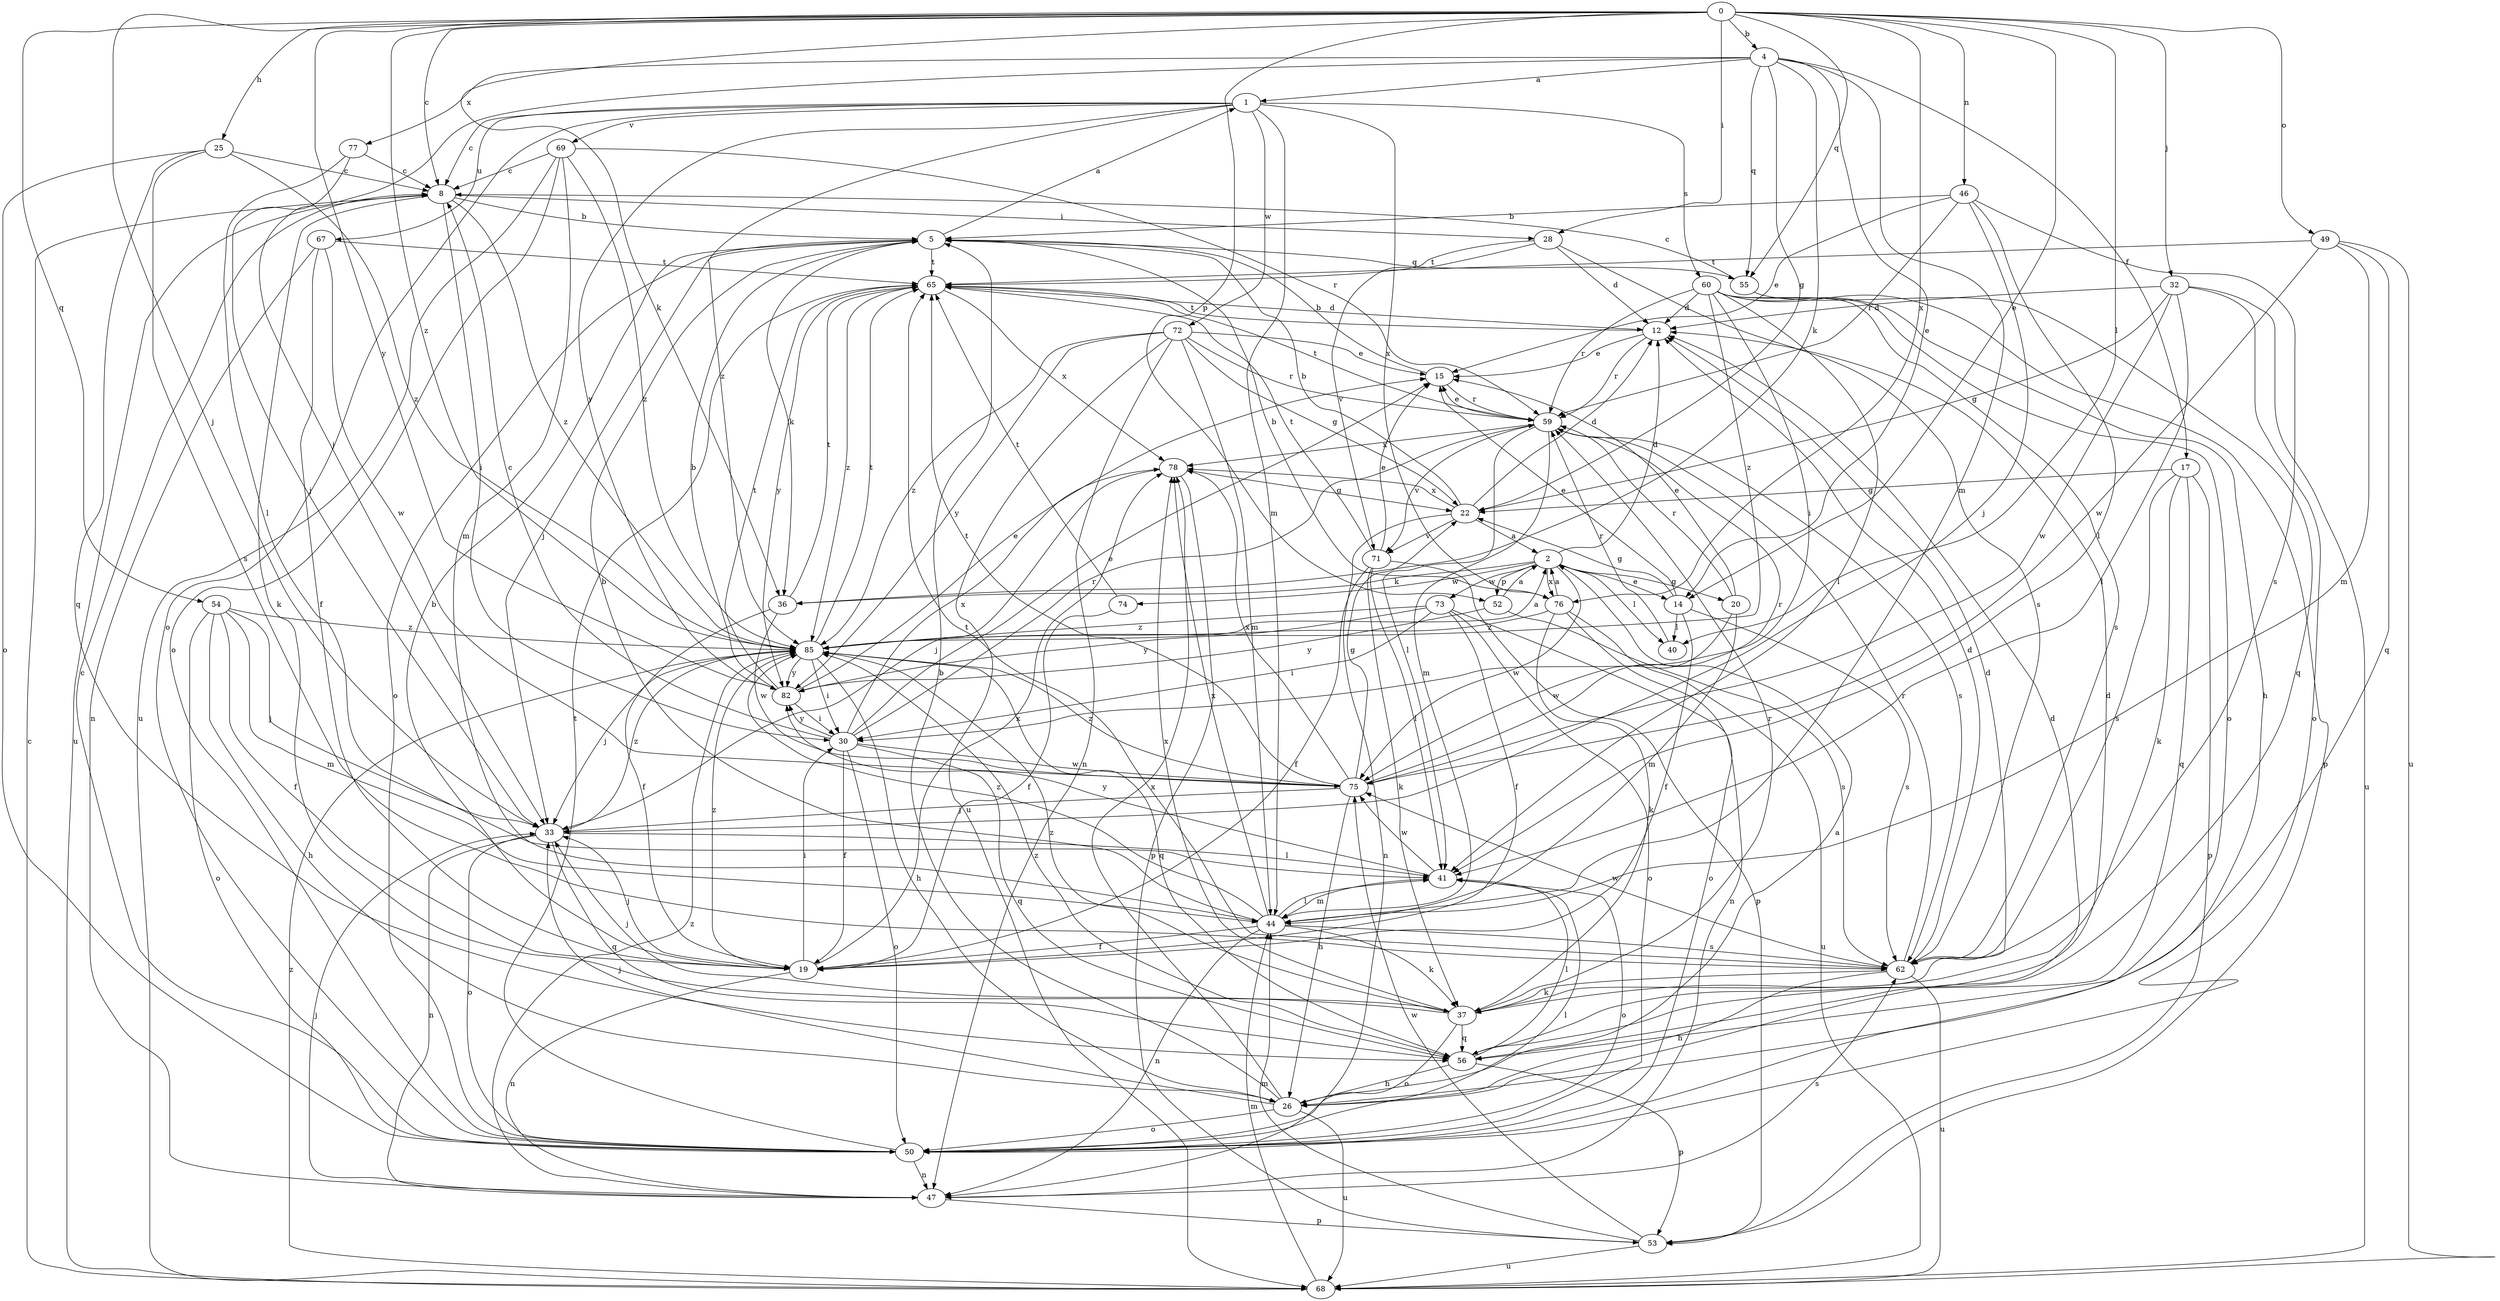 strict digraph  {
0;
1;
2;
4;
5;
8;
12;
14;
15;
17;
19;
20;
22;
25;
26;
28;
30;
32;
33;
36;
37;
40;
41;
44;
46;
47;
49;
50;
52;
53;
54;
55;
56;
59;
60;
62;
65;
67;
68;
69;
71;
72;
73;
74;
75;
76;
77;
78;
82;
85;
0 -> 4  [label=b];
0 -> 8  [label=c];
0 -> 14  [label=e];
0 -> 25  [label=h];
0 -> 28  [label=i];
0 -> 32  [label=j];
0 -> 33  [label=j];
0 -> 36  [label=k];
0 -> 40  [label=l];
0 -> 46  [label=n];
0 -> 49  [label=o];
0 -> 52  [label=p];
0 -> 54  [label=q];
0 -> 55  [label=q];
0 -> 76  [label=x];
0 -> 82  [label=y];
0 -> 85  [label=z];
1 -> 8  [label=c];
1 -> 44  [label=m];
1 -> 50  [label=o];
1 -> 60  [label=s];
1 -> 67  [label=u];
1 -> 69  [label=v];
1 -> 72  [label=w];
1 -> 76  [label=x];
1 -> 82  [label=y];
1 -> 85  [label=z];
2 -> 12  [label=d];
2 -> 14  [label=e];
2 -> 20  [label=g];
2 -> 36  [label=k];
2 -> 40  [label=l];
2 -> 52  [label=p];
2 -> 73  [label=w];
2 -> 74  [label=w];
2 -> 75  [label=w];
2 -> 76  [label=x];
4 -> 1  [label=a];
4 -> 14  [label=e];
4 -> 17  [label=f];
4 -> 22  [label=g];
4 -> 33  [label=j];
4 -> 36  [label=k];
4 -> 44  [label=m];
4 -> 55  [label=q];
4 -> 77  [label=x];
5 -> 1  [label=a];
5 -> 33  [label=j];
5 -> 36  [label=k];
5 -> 50  [label=o];
5 -> 55  [label=q];
5 -> 65  [label=t];
8 -> 5  [label=b];
8 -> 28  [label=i];
8 -> 30  [label=i];
8 -> 37  [label=k];
8 -> 68  [label=u];
8 -> 85  [label=z];
12 -> 15  [label=e];
12 -> 59  [label=r];
12 -> 65  [label=t];
14 -> 15  [label=e];
14 -> 19  [label=f];
14 -> 22  [label=g];
14 -> 40  [label=l];
14 -> 62  [label=s];
15 -> 5  [label=b];
15 -> 59  [label=r];
17 -> 22  [label=g];
17 -> 37  [label=k];
17 -> 53  [label=p];
17 -> 56  [label=q];
17 -> 62  [label=s];
19 -> 5  [label=b];
19 -> 30  [label=i];
19 -> 33  [label=j];
19 -> 47  [label=n];
19 -> 78  [label=x];
19 -> 85  [label=z];
20 -> 15  [label=e];
20 -> 44  [label=m];
20 -> 59  [label=r];
20 -> 75  [label=w];
22 -> 2  [label=a];
22 -> 5  [label=b];
22 -> 12  [label=d];
22 -> 47  [label=n];
22 -> 71  [label=v];
22 -> 78  [label=x];
25 -> 8  [label=c];
25 -> 50  [label=o];
25 -> 56  [label=q];
25 -> 62  [label=s];
25 -> 85  [label=z];
26 -> 2  [label=a];
26 -> 5  [label=b];
26 -> 12  [label=d];
26 -> 33  [label=j];
26 -> 50  [label=o];
26 -> 68  [label=u];
26 -> 78  [label=x];
28 -> 12  [label=d];
28 -> 62  [label=s];
28 -> 65  [label=t];
28 -> 71  [label=v];
30 -> 8  [label=c];
30 -> 15  [label=e];
30 -> 19  [label=f];
30 -> 50  [label=o];
30 -> 56  [label=q];
30 -> 59  [label=r];
30 -> 75  [label=w];
30 -> 78  [label=x];
30 -> 82  [label=y];
32 -> 12  [label=d];
32 -> 22  [label=g];
32 -> 41  [label=l];
32 -> 50  [label=o];
32 -> 68  [label=u];
32 -> 75  [label=w];
33 -> 41  [label=l];
33 -> 47  [label=n];
33 -> 50  [label=o];
33 -> 56  [label=q];
33 -> 85  [label=z];
36 -> 19  [label=f];
36 -> 65  [label=t];
36 -> 75  [label=w];
37 -> 12  [label=d];
37 -> 33  [label=j];
37 -> 50  [label=o];
37 -> 56  [label=q];
37 -> 59  [label=r];
37 -> 78  [label=x];
37 -> 85  [label=z];
40 -> 59  [label=r];
41 -> 44  [label=m];
41 -> 50  [label=o];
41 -> 75  [label=w];
41 -> 82  [label=y];
44 -> 5  [label=b];
44 -> 19  [label=f];
44 -> 37  [label=k];
44 -> 41  [label=l];
44 -> 47  [label=n];
44 -> 62  [label=s];
44 -> 78  [label=x];
44 -> 85  [label=z];
46 -> 5  [label=b];
46 -> 15  [label=e];
46 -> 33  [label=j];
46 -> 41  [label=l];
46 -> 59  [label=r];
46 -> 62  [label=s];
47 -> 33  [label=j];
47 -> 53  [label=p];
47 -> 62  [label=s];
47 -> 85  [label=z];
49 -> 44  [label=m];
49 -> 56  [label=q];
49 -> 65  [label=t];
49 -> 68  [label=u];
49 -> 75  [label=w];
50 -> 8  [label=c];
50 -> 41  [label=l];
50 -> 47  [label=n];
50 -> 65  [label=t];
52 -> 2  [label=a];
52 -> 62  [label=s];
52 -> 82  [label=y];
53 -> 44  [label=m];
53 -> 68  [label=u];
53 -> 75  [label=w];
54 -> 19  [label=f];
54 -> 26  [label=h];
54 -> 33  [label=j];
54 -> 44  [label=m];
54 -> 50  [label=o];
54 -> 85  [label=z];
55 -> 8  [label=c];
55 -> 56  [label=q];
56 -> 12  [label=d];
56 -> 26  [label=h];
56 -> 41  [label=l];
56 -> 53  [label=p];
56 -> 85  [label=z];
59 -> 15  [label=e];
59 -> 41  [label=l];
59 -> 44  [label=m];
59 -> 62  [label=s];
59 -> 65  [label=t];
59 -> 71  [label=v];
59 -> 78  [label=x];
60 -> 12  [label=d];
60 -> 26  [label=h];
60 -> 30  [label=i];
60 -> 41  [label=l];
60 -> 50  [label=o];
60 -> 53  [label=p];
60 -> 59  [label=r];
60 -> 62  [label=s];
60 -> 85  [label=z];
62 -> 12  [label=d];
62 -> 26  [label=h];
62 -> 37  [label=k];
62 -> 59  [label=r];
62 -> 65  [label=t];
62 -> 68  [label=u];
62 -> 75  [label=w];
65 -> 12  [label=d];
65 -> 78  [label=x];
65 -> 82  [label=y];
65 -> 85  [label=z];
67 -> 19  [label=f];
67 -> 47  [label=n];
67 -> 65  [label=t];
67 -> 75  [label=w];
68 -> 8  [label=c];
68 -> 44  [label=m];
68 -> 85  [label=z];
69 -> 8  [label=c];
69 -> 44  [label=m];
69 -> 50  [label=o];
69 -> 59  [label=r];
69 -> 68  [label=u];
69 -> 85  [label=z];
71 -> 15  [label=e];
71 -> 19  [label=f];
71 -> 37  [label=k];
71 -> 41  [label=l];
71 -> 53  [label=p];
71 -> 65  [label=t];
72 -> 15  [label=e];
72 -> 22  [label=g];
72 -> 44  [label=m];
72 -> 47  [label=n];
72 -> 59  [label=r];
72 -> 68  [label=u];
72 -> 82  [label=y];
72 -> 85  [label=z];
73 -> 19  [label=f];
73 -> 30  [label=i];
73 -> 47  [label=n];
73 -> 50  [label=o];
73 -> 82  [label=y];
73 -> 85  [label=z];
74 -> 19  [label=f];
74 -> 65  [label=t];
75 -> 22  [label=g];
75 -> 26  [label=h];
75 -> 33  [label=j];
75 -> 59  [label=r];
75 -> 65  [label=t];
75 -> 78  [label=x];
75 -> 85  [label=z];
76 -> 2  [label=a];
76 -> 5  [label=b];
76 -> 37  [label=k];
76 -> 50  [label=o];
76 -> 68  [label=u];
76 -> 85  [label=z];
77 -> 8  [label=c];
77 -> 33  [label=j];
77 -> 41  [label=l];
78 -> 22  [label=g];
78 -> 33  [label=j];
78 -> 53  [label=p];
82 -> 5  [label=b];
82 -> 15  [label=e];
82 -> 30  [label=i];
82 -> 65  [label=t];
85 -> 2  [label=a];
85 -> 26  [label=h];
85 -> 30  [label=i];
85 -> 33  [label=j];
85 -> 56  [label=q];
85 -> 65  [label=t];
85 -> 82  [label=y];
}

